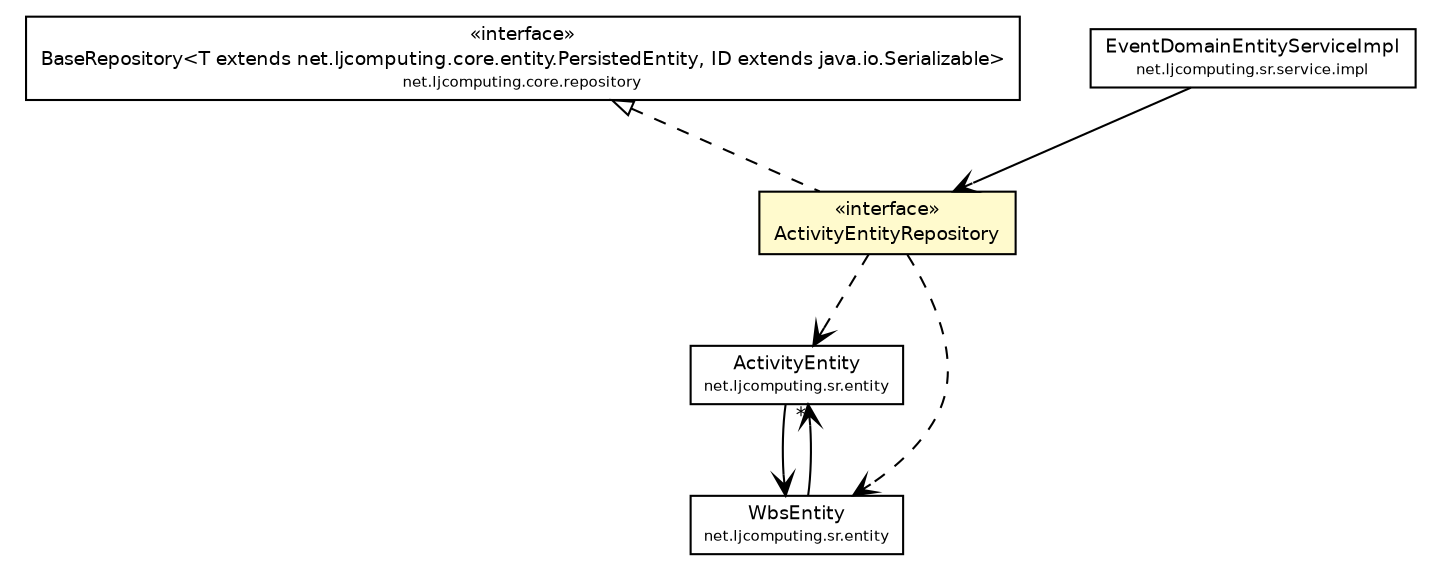 #!/usr/local/bin/dot
#
# Class diagram 
# Generated by UMLGraph version R5_6-24-gf6e263 (http://www.umlgraph.org/)
#

digraph G {
	edge [fontname="Helvetica",fontsize=10,labelfontname="Helvetica",labelfontsize=10];
	node [fontname="Helvetica",fontsize=10,shape=plaintext];
	nodesep=0.25;
	ranksep=0.5;
	// net.ljcomputing.core.repository.BaseRepository<T extends net.ljcomputing.core.entity.PersistedEntity, ID extends java.io.Serializable>
	c1238 [label=<<table title="net.ljcomputing.core.repository.BaseRepository" border="0" cellborder="1" cellspacing="0" cellpadding="2" port="p" href="../../core/repository/BaseRepository.html">
		<tr><td><table border="0" cellspacing="0" cellpadding="1">
<tr><td align="center" balign="center"> &#171;interface&#187; </td></tr>
<tr><td align="center" balign="center"> BaseRepository&lt;T extends net.ljcomputing.core.entity.PersistedEntity, ID extends java.io.Serializable&gt; </td></tr>
<tr><td align="center" balign="center"><font point-size="7.0"> net.ljcomputing.core.repository </font></td></tr>
		</table></td></tr>
		</table>>, URL="../../core/repository/BaseRepository.html", fontname="Helvetica", fontcolor="black", fontsize=9.0];
	// net.ljcomputing.sr.repository.ActivityEntityRepository
	c1260 [label=<<table title="net.ljcomputing.sr.repository.ActivityEntityRepository" border="0" cellborder="1" cellspacing="0" cellpadding="2" port="p" bgcolor="lemonChiffon" href="./ActivityEntityRepository.html">
		<tr><td><table border="0" cellspacing="0" cellpadding="1">
<tr><td align="center" balign="center"> &#171;interface&#187; </td></tr>
<tr><td align="center" balign="center"> ActivityEntityRepository </td></tr>
		</table></td></tr>
		</table>>, URL="./ActivityEntityRepository.html", fontname="Helvetica", fontcolor="black", fontsize=9.0];
	// net.ljcomputing.sr.entity.ActivityEntity
	c1265 [label=<<table title="net.ljcomputing.sr.entity.ActivityEntity" border="0" cellborder="1" cellspacing="0" cellpadding="2" port="p" href="../entity/ActivityEntity.html">
		<tr><td><table border="0" cellspacing="0" cellpadding="1">
<tr><td align="center" balign="center"> ActivityEntity </td></tr>
<tr><td align="center" balign="center"><font point-size="7.0"> net.ljcomputing.sr.entity </font></td></tr>
		</table></td></tr>
		</table>>, URL="../entity/ActivityEntity.html", fontname="Helvetica", fontcolor="black", fontsize=9.0];
	// net.ljcomputing.sr.entity.WbsEntity
	c1266 [label=<<table title="net.ljcomputing.sr.entity.WbsEntity" border="0" cellborder="1" cellspacing="0" cellpadding="2" port="p" href="../entity/WbsEntity.html">
		<tr><td><table border="0" cellspacing="0" cellpadding="1">
<tr><td align="center" balign="center"> WbsEntity </td></tr>
<tr><td align="center" balign="center"><font point-size="7.0"> net.ljcomputing.sr.entity </font></td></tr>
		</table></td></tr>
		</table>>, URL="../entity/WbsEntity.html", fontname="Helvetica", fontcolor="black", fontsize=9.0];
	// net.ljcomputing.sr.service.impl.EventDomainEntityServiceImpl
	c1271 [label=<<table title="net.ljcomputing.sr.service.impl.EventDomainEntityServiceImpl" border="0" cellborder="1" cellspacing="0" cellpadding="2" port="p" href="../service/impl/EventDomainEntityServiceImpl.html">
		<tr><td><table border="0" cellspacing="0" cellpadding="1">
<tr><td align="center" balign="center"> EventDomainEntityServiceImpl </td></tr>
<tr><td align="center" balign="center"><font point-size="7.0"> net.ljcomputing.sr.service.impl </font></td></tr>
		</table></td></tr>
		</table>>, URL="../service/impl/EventDomainEntityServiceImpl.html", fontname="Helvetica", fontcolor="black", fontsize=9.0];
	//net.ljcomputing.sr.repository.ActivityEntityRepository implements net.ljcomputing.core.repository.BaseRepository<T extends net.ljcomputing.core.entity.PersistedEntity, ID extends java.io.Serializable>
	c1238:p -> c1260:p [dir=back,arrowtail=empty,style=dashed];
	// net.ljcomputing.sr.entity.ActivityEntity NAVASSOC net.ljcomputing.sr.entity.WbsEntity
	c1265:p -> c1266:p [taillabel="", label="", headlabel="", fontname="Helvetica", fontcolor="black", fontsize=10.0, color="black", arrowhead=open];
	// net.ljcomputing.sr.entity.WbsEntity NAVASSOC net.ljcomputing.sr.entity.ActivityEntity
	c1266:p -> c1265:p [taillabel="", label="", headlabel="*", fontname="Helvetica", fontcolor="black", fontsize=10.0, color="black", arrowhead=open];
	// net.ljcomputing.sr.service.impl.EventDomainEntityServiceImpl NAVASSOC net.ljcomputing.sr.repository.ActivityEntityRepository
	c1271:p -> c1260:p [taillabel="", label="", headlabel="", fontname="Helvetica", fontcolor="black", fontsize=10.0, color="black", arrowhead=open];
	// net.ljcomputing.sr.repository.ActivityEntityRepository DEPEND net.ljcomputing.sr.entity.WbsEntity
	c1260:p -> c1266:p [taillabel="", label="", headlabel="", fontname="Helvetica", fontcolor="black", fontsize=10.0, color="black", arrowhead=open, style=dashed];
	// net.ljcomputing.sr.repository.ActivityEntityRepository DEPEND net.ljcomputing.sr.entity.ActivityEntity
	c1260:p -> c1265:p [taillabel="", label="", headlabel="", fontname="Helvetica", fontcolor="black", fontsize=10.0, color="black", arrowhead=open, style=dashed];
}

